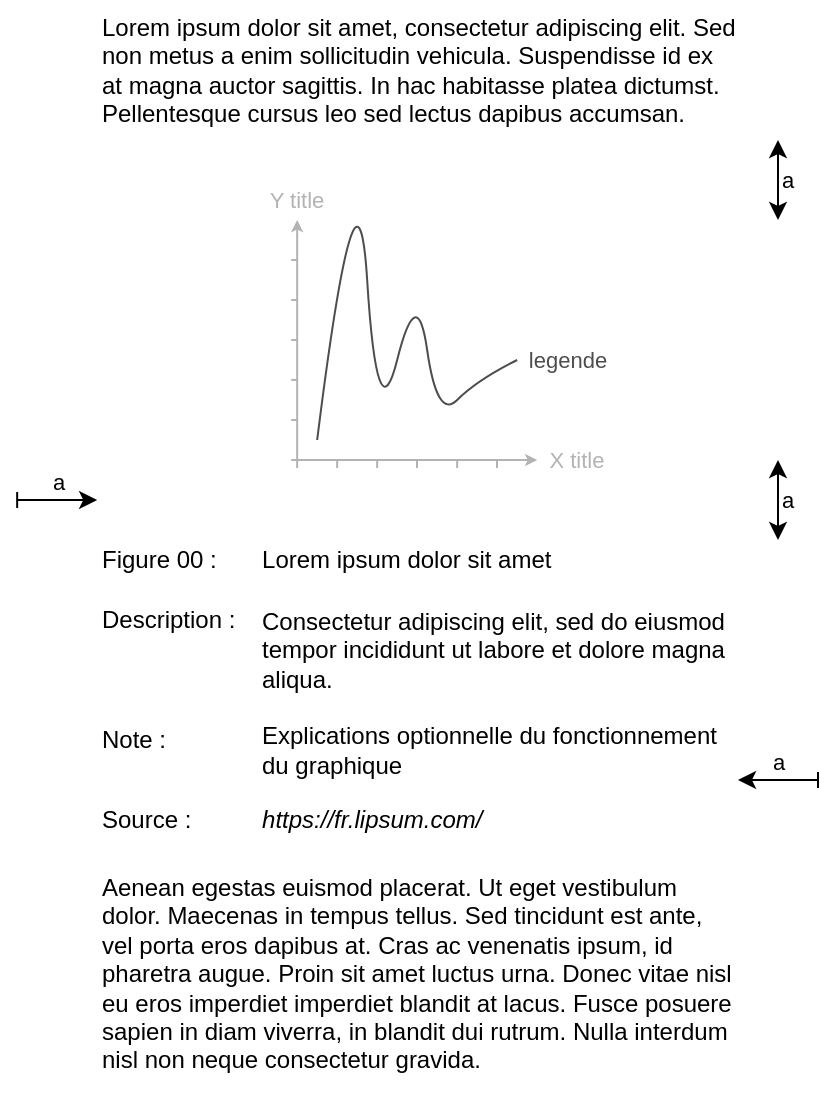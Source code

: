 <mxfile version="26.0.9">
  <diagram name="Page-1" id="6AlO3M0_Cf8g48XpXACs">
    <mxGraphModel dx="1402" dy="606" grid="1" gridSize="10" guides="1" tooltips="1" connect="1" arrows="1" fold="1" page="1" pageScale="1" pageWidth="413" pageHeight="583" math="0" shadow="0">
      <root>
        <mxCell id="0" />
        <mxCell id="1" parent="0" />
        <mxCell id="ydZU4Rh9i3bHSjGSboGz-32" value="&lt;span style=&quot;font-weight: normal;&quot;&gt;Figure 00 : &lt;span style=&quot;white-space: pre;&quot;&gt;&#x9;&lt;/span&gt;Lorem ipsum dolor sit amet&lt;/span&gt;" style="text;html=1;strokeColor=none;fillColor=none;align=left;verticalAlign=middle;whiteSpace=wrap;rounded=0;fontSize=12;spacingBottom=0;fontStyle=1" parent="1" vertex="1">
          <mxGeometry x="40" y="280" width="320" height="20" as="geometry" />
        </mxCell>
        <mxCell id="-pKEdxK4-ZT8NHFeb4z3-4" value="a" style="endArrow=classic;startArrow=classic;html=1;rounded=0;align=left;verticalAlign=middle;" edge="1" parent="1">
          <mxGeometry width="50" height="50" relative="1" as="geometry">
            <mxPoint x="380" y="280" as="sourcePoint" />
            <mxPoint x="380" y="240" as="targetPoint" />
            <mxPoint as="offset" />
          </mxGeometry>
        </mxCell>
        <mxCell id="-pKEdxK4-ZT8NHFeb4z3-5" value="a" style="endArrow=classic;startArrow=classic;html=1;rounded=0;align=left;verticalAlign=middle;" edge="1" parent="1">
          <mxGeometry width="50" height="50" relative="1" as="geometry">
            <mxPoint x="380" y="120" as="sourcePoint" />
            <mxPoint x="380" y="80" as="targetPoint" />
            <mxPoint as="offset" />
          </mxGeometry>
        </mxCell>
        <mxCell id="-pKEdxK4-ZT8NHFeb4z3-8" value="a" style="endArrow=classic;html=1;rounded=0;startArrow=baseDash;startFill=0;verticalAlign=bottom;" edge="1" parent="1">
          <mxGeometry width="50" height="50" relative="1" as="geometry">
            <mxPoint x="-0.42" y="260" as="sourcePoint" />
            <mxPoint x="39.58" y="260" as="targetPoint" />
          </mxGeometry>
        </mxCell>
        <mxCell id="-pKEdxK4-ZT8NHFeb4z3-9" value="a" style="endArrow=classic;html=1;rounded=0;startArrow=baseDash;startFill=0;verticalAlign=bottom;" edge="1" parent="1">
          <mxGeometry width="50" height="50" relative="1" as="geometry">
            <mxPoint x="400" y="400" as="sourcePoint" />
            <mxPoint x="360" y="400" as="targetPoint" />
          </mxGeometry>
        </mxCell>
        <mxCell id="-pKEdxK4-ZT8NHFeb4z3-11" value="&lt;div style=&quot;&quot;&gt;&lt;span style=&quot;background-color: transparent; color: light-dark(rgb(0, 0, 0), rgb(255, 255, 255));&quot;&gt;Description :&amp;nbsp;&lt;/span&gt;&lt;/div&gt;" style="text;html=1;strokeColor=none;fillColor=none;align=left;verticalAlign=middle;whiteSpace=wrap;rounded=0;fontSize=12;spacingBottom=0;fontStyle=0" vertex="1" parent="1">
          <mxGeometry x="39.58" y="310" width="80" height="20" as="geometry" />
        </mxCell>
        <mxCell id="-pKEdxK4-ZT8NHFeb4z3-12" value="Source : &lt;span style=&quot;white-space: pre;&quot;&gt;&#x9;&lt;/span&gt;&lt;span style=&quot;white-space: pre;&quot;&gt;&#x9;&lt;/span&gt;&lt;span style=&quot;&quot;&gt;&lt;i&gt;https://fr.lipsum.com/&lt;/i&gt;&lt;/span&gt;" style="text;html=1;strokeColor=none;fillColor=none;align=left;verticalAlign=middle;whiteSpace=wrap;rounded=0;fontSize=12;spacingBottom=0;fontStyle=0" vertex="1" parent="1">
          <mxGeometry x="40" y="410" width="320" height="20" as="geometry" />
        </mxCell>
        <mxCell id="-pKEdxK4-ZT8NHFeb4z3-13" value="Note :&amp;nbsp;" style="text;html=1;strokeColor=none;fillColor=none;align=left;verticalAlign=middle;whiteSpace=wrap;rounded=0;fontSize=12;spacingBottom=0;fontStyle=0" vertex="1" parent="1">
          <mxGeometry x="40" y="370" width="80" height="20" as="geometry" />
        </mxCell>
        <mxCell id="-pKEdxK4-ZT8NHFeb4z3-14" value="&lt;span style=&quot;&quot;&gt;Consectetur adipiscing elit, sed do eiusmod tempor incididunt ut labore et dolore magna aliqua.&lt;/span&gt;" style="text;html=1;align=left;verticalAlign=middle;whiteSpace=wrap;rounded=0;" vertex="1" parent="1">
          <mxGeometry x="120" y="310" width="240" height="50" as="geometry" />
        </mxCell>
        <mxCell id="-pKEdxK4-ZT8NHFeb4z3-15" value="&lt;span style=&quot;&quot;&gt;Explications optionnelle du fonctionnement du graphique&lt;/span&gt;" style="text;html=1;align=left;verticalAlign=middle;whiteSpace=wrap;rounded=0;" vertex="1" parent="1">
          <mxGeometry x="120" y="370" width="240" height="30" as="geometry" />
        </mxCell>
        <mxCell id="-pKEdxK4-ZT8NHFeb4z3-16" value="Lorem ipsum dolor sit amet, consectetur adipiscing elit. Sed non metus a enim sollicitudin vehicula. Suspendisse id ex at magna auctor sagittis. In hac habitasse platea dictumst. Pellentesque cursus leo sed lectus dapibus accumsan.&amp;nbsp;" style="text;html=1;align=left;verticalAlign=top;whiteSpace=wrap;rounded=0;" vertex="1" parent="1">
          <mxGeometry x="40" y="10" width="320" height="70" as="geometry" />
        </mxCell>
        <mxCell id="-pKEdxK4-ZT8NHFeb4z3-17" value="Aenean egestas euismod placerat. Ut eget vestibulum dolor. Maecenas in tempus tellus. Sed tincidunt est ante, vel porta eros dapibus at. Cras ac venenatis ipsum, id pharetra augue. Proin sit amet luctus urna. Donec vitae nisl eu eros imperdiet imperdiet blandit at lacus. Fusce posuere sapien in diam viverra, in blandit dui rutrum. Nulla interdum nisl non neque consectetur gravida.&amp;nbsp;" style="text;html=1;align=left;verticalAlign=top;whiteSpace=wrap;rounded=0;" vertex="1" parent="1">
          <mxGeometry x="39.58" y="440" width="320.42" height="120" as="geometry" />
        </mxCell>
        <mxCell id="ydZU4Rh9i3bHSjGSboGz-3" value="" style="endArrow=none;html=1;curved=1;strokeColor=#4D4D4D;" parent="1" edge="1">
          <mxGeometry width="50" height="50" relative="1" as="geometry">
            <mxPoint x="149.58" y="230" as="sourcePoint" />
            <mxPoint x="249.58" y="190" as="targetPoint" />
            <Array as="points">
              <mxPoint x="169.58" y="70" />
              <mxPoint x="179.58" y="230" />
              <mxPoint x="199.58" y="150" />
              <mxPoint x="209.58" y="220" />
              <mxPoint x="229.58" y="200" />
            </Array>
          </mxGeometry>
        </mxCell>
        <mxCell id="ydZU4Rh9i3bHSjGSboGz-1" value="" style="endArrow=classic;html=1;rounded=0;strokeColor=#B3B3B3;endSize=3;" parent="1" edge="1">
          <mxGeometry width="50" height="50" relative="1" as="geometry">
            <mxPoint x="139.58" y="240" as="sourcePoint" />
            <mxPoint x="139.58" y="120" as="targetPoint" />
          </mxGeometry>
        </mxCell>
        <mxCell id="ydZU4Rh9i3bHSjGSboGz-2" value="" style="endArrow=classic;html=1;rounded=0;strokeColor=#B3B3B3;endSize=3;" parent="1" edge="1">
          <mxGeometry width="50" height="50" relative="1" as="geometry">
            <mxPoint x="139.58" y="240" as="sourcePoint" />
            <mxPoint x="259.58" y="240" as="targetPoint" />
          </mxGeometry>
        </mxCell>
        <mxCell id="ydZU4Rh9i3bHSjGSboGz-102" value="" style="group;strokeColor=none;" parent="1" vertex="1" connectable="0">
          <mxGeometry x="136.58" y="140" width="3" height="100" as="geometry" />
        </mxCell>
        <mxCell id="ydZU4Rh9i3bHSjGSboGz-43" value="" style="endArrow=none;html=1;rounded=0;strokeColor=#B3B3B3;fontSize=11;fontColor=#CCCCCC;" parent="ydZU4Rh9i3bHSjGSboGz-102" edge="1">
          <mxGeometry width="50" height="50" relative="1" as="geometry">
            <mxPoint as="sourcePoint" />
            <mxPoint x="3" as="targetPoint" />
          </mxGeometry>
        </mxCell>
        <mxCell id="ydZU4Rh9i3bHSjGSboGz-48" value="" style="endArrow=none;html=1;rounded=0;strokeColor=#B3B3B3;fontSize=11;fontColor=#CCCCCC;" parent="ydZU4Rh9i3bHSjGSboGz-102" edge="1">
          <mxGeometry width="50" height="50" relative="1" as="geometry">
            <mxPoint y="20" as="sourcePoint" />
            <mxPoint x="3" y="20" as="targetPoint" />
          </mxGeometry>
        </mxCell>
        <mxCell id="ydZU4Rh9i3bHSjGSboGz-49" value="" style="endArrow=none;html=1;rounded=0;strokeColor=#B3B3B3;fontSize=11;fontColor=#CCCCCC;" parent="ydZU4Rh9i3bHSjGSboGz-102" edge="1">
          <mxGeometry width="50" height="50" relative="1" as="geometry">
            <mxPoint y="40" as="sourcePoint" />
            <mxPoint x="3" y="40" as="targetPoint" />
          </mxGeometry>
        </mxCell>
        <mxCell id="ydZU4Rh9i3bHSjGSboGz-50" value="" style="endArrow=none;html=1;rounded=0;strokeColor=#B3B3B3;fontSize=11;fontColor=#CCCCCC;" parent="ydZU4Rh9i3bHSjGSboGz-102" edge="1">
          <mxGeometry width="50" height="50" relative="1" as="geometry">
            <mxPoint y="59.95" as="sourcePoint" />
            <mxPoint x="3" y="59.95" as="targetPoint" />
          </mxGeometry>
        </mxCell>
        <mxCell id="ydZU4Rh9i3bHSjGSboGz-51" value="" style="endArrow=none;html=1;rounded=0;strokeColor=#B3B3B3;fontSize=11;fontColor=#CCCCCC;" parent="ydZU4Rh9i3bHSjGSboGz-102" edge="1">
          <mxGeometry width="50" height="50" relative="1" as="geometry">
            <mxPoint y="80" as="sourcePoint" />
            <mxPoint x="3" y="80" as="targetPoint" />
          </mxGeometry>
        </mxCell>
        <mxCell id="ydZU4Rh9i3bHSjGSboGz-52" value="" style="endArrow=none;html=1;rounded=0;strokeColor=#B3B3B3;fontSize=11;fontColor=#CCCCCC;" parent="ydZU4Rh9i3bHSjGSboGz-102" edge="1">
          <mxGeometry width="50" height="50" relative="1" as="geometry">
            <mxPoint y="100" as="sourcePoint" />
            <mxPoint x="3" y="100" as="targetPoint" />
          </mxGeometry>
        </mxCell>
        <mxCell id="ydZU4Rh9i3bHSjGSboGz-110" value="" style="group;strokeColor=none;" parent="1" vertex="1" connectable="0">
          <mxGeometry x="139.58" y="240.0" width="99.91" height="4.0" as="geometry" />
        </mxCell>
        <mxCell id="ydZU4Rh9i3bHSjGSboGz-111" value="" style="endArrow=none;html=1;rounded=0;strokeColor=#B3B3B3;fontSize=11;fontColor=#CCCCCC;" parent="ydZU4Rh9i3bHSjGSboGz-110" edge="1">
          <mxGeometry width="50" height="50" relative="1" as="geometry">
            <mxPoint y="4.0" as="sourcePoint" />
            <mxPoint y="5.684e-14" as="targetPoint" />
          </mxGeometry>
        </mxCell>
        <mxCell id="ydZU4Rh9i3bHSjGSboGz-112" value="" style="endArrow=none;html=1;rounded=0;strokeColor=#B3B3B3;fontSize=11;fontColor=#CCCCCC;" parent="ydZU4Rh9i3bHSjGSboGz-110" edge="1">
          <mxGeometry width="50" height="50" relative="1" as="geometry">
            <mxPoint x="20" y="4.0" as="sourcePoint" />
            <mxPoint x="20" y="5.684e-14" as="targetPoint" />
          </mxGeometry>
        </mxCell>
        <mxCell id="ydZU4Rh9i3bHSjGSboGz-113" value="" style="endArrow=none;html=1;rounded=0;strokeColor=#B3B3B3;fontSize=11;fontColor=#CCCCCC;" parent="ydZU4Rh9i3bHSjGSboGz-110" edge="1">
          <mxGeometry width="50" height="50" relative="1" as="geometry">
            <mxPoint x="40" y="4.0" as="sourcePoint" />
            <mxPoint x="40" as="targetPoint" />
          </mxGeometry>
        </mxCell>
        <mxCell id="ydZU4Rh9i3bHSjGSboGz-114" value="" style="endArrow=none;html=1;rounded=0;strokeColor=#B3B3B3;fontSize=11;fontColor=#CCCCCC;" parent="ydZU4Rh9i3bHSjGSboGz-110" edge="1">
          <mxGeometry width="50" height="50" relative="1" as="geometry">
            <mxPoint x="59.91" y="4.0" as="sourcePoint" />
            <mxPoint x="59.91" as="targetPoint" />
          </mxGeometry>
        </mxCell>
        <mxCell id="ydZU4Rh9i3bHSjGSboGz-115" value="" style="endArrow=none;html=1;rounded=0;strokeColor=#B3B3B3;fontSize=11;fontColor=#CCCCCC;" parent="ydZU4Rh9i3bHSjGSboGz-110" edge="1">
          <mxGeometry width="50" height="50" relative="1" as="geometry">
            <mxPoint x="80" y="4.0" as="sourcePoint" />
            <mxPoint x="80" as="targetPoint" />
          </mxGeometry>
        </mxCell>
        <mxCell id="ydZU4Rh9i3bHSjGSboGz-116" value="" style="endArrow=none;html=1;rounded=0;strokeColor=#B3B3B3;fontSize=11;fontColor=#CCCCCC;" parent="ydZU4Rh9i3bHSjGSboGz-110" edge="1">
          <mxGeometry width="50" height="50" relative="1" as="geometry">
            <mxPoint x="99.91" y="4.0" as="sourcePoint" />
            <mxPoint x="99.91" as="targetPoint" />
          </mxGeometry>
        </mxCell>
        <mxCell id="-pKEdxK4-ZT8NHFeb4z3-1" value="Y title" style="rounded=0;whiteSpace=wrap;html=1;strokeColor=none;fontSize=11;fontColor=#B3B3B3;fillColor=none;" vertex="1" parent="1">
          <mxGeometry x="119.58" y="100" width="39" height="20" as="geometry" />
        </mxCell>
        <mxCell id="-pKEdxK4-ZT8NHFeb4z3-2" value="X title" style="rounded=0;whiteSpace=wrap;html=1;strokeColor=none;fontSize=11;fontColor=#B3B3B3;fillColor=none;" vertex="1" parent="1">
          <mxGeometry x="260.0" y="230" width="39" height="20" as="geometry" />
        </mxCell>
        <mxCell id="-pKEdxK4-ZT8NHFeb4z3-6" value="&lt;font style=&quot;font-size: 11px;&quot;&gt;legende&lt;/font&gt;" style="rounded=0;whiteSpace=wrap;html=1;strokeColor=none;fontSize=11;fontColor=#4D4D4D;fillColor=none;" vertex="1" parent="1">
          <mxGeometry x="250" y="180" width="50" height="20" as="geometry" />
        </mxCell>
      </root>
    </mxGraphModel>
  </diagram>
</mxfile>
